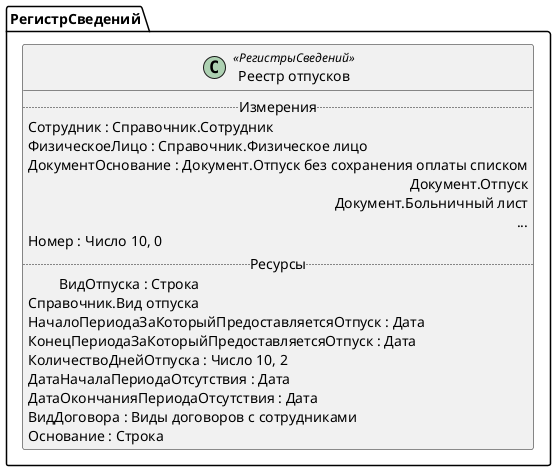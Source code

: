 ﻿@startuml РеестрОтпусков
'!include templates.wsd
'..\include templates.wsd
class РегистрСведений.РеестрОтпусков as "Реестр отпусков" <<РегистрыСведений>>
{
..Измерения..
Сотрудник : Справочник.Сотрудник
ФизическоеЛицо : Справочник.Физическое лицо
ДокументОснование : Документ.Отпуск без сохранения оплаты списком\rДокумент.Отпуск\rДокумент.Больничный лист\r...
Номер : Число 10, 0
..Ресурсы..
ВидОтпуска : Строка\rСправочник.Вид отпуска
НачалоПериодаЗаКоторыйПредоставляетсяОтпуск : Дата
КонецПериодаЗаКоторыйПредоставляетсяОтпуск : Дата
КоличествоДнейОтпуска : Число 10, 2
ДатаНачалаПериодаОтсутствия : Дата
ДатаОкончанияПериодаОтсутствия : Дата
ВидДоговора : Виды договоров с сотрудниками
Основание : Строка
}
@enduml
